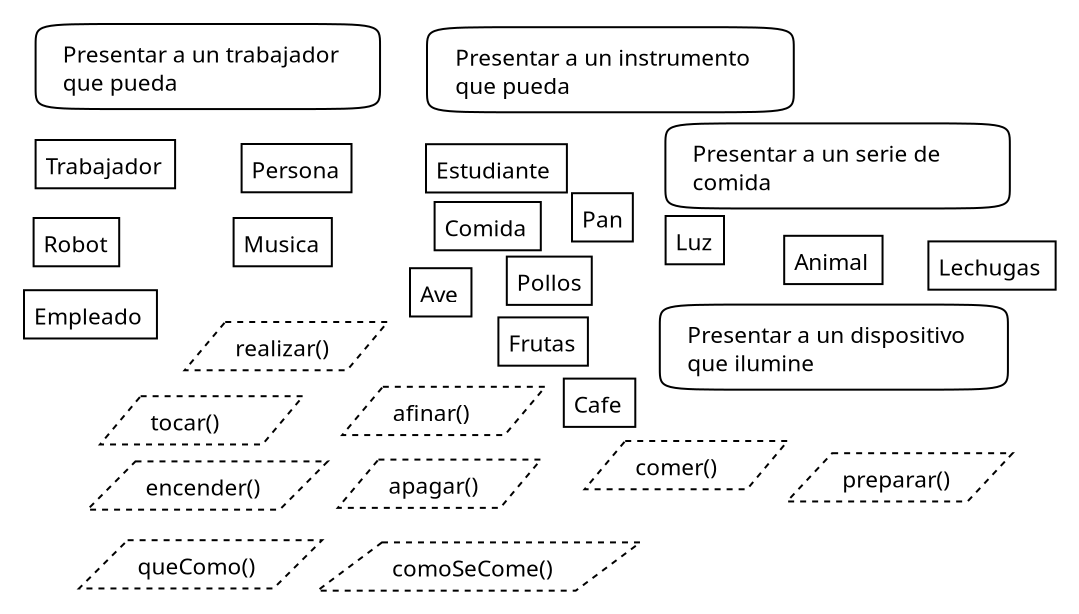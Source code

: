 <?xml version="1.0" encoding="UTF-8"?>
<dia:diagram xmlns:dia="http://www.lysator.liu.se/~alla/dia/">
  <dia:layer name="Fondo" visible="true" connectable="true" active="true">
    <dia:object type="AADL - Data" version="0" id="O0">
      <dia:attribute name="obj_pos">
        <dia:point val="1.85,10.6"/>
      </dia:attribute>
      <dia:attribute name="obj_bb">
        <dia:rectangle val="0.7,9.45;7.28,14.164"/>
      </dia:attribute>
      <dia:attribute name="elem_corner">
        <dia:point val="1.85,10.6"/>
      </dia:attribute>
      <dia:attribute name="elem_width">
        <dia:real val="4.28"/>
      </dia:attribute>
      <dia:attribute name="elem_height">
        <dia:real val="2.414"/>
      </dia:attribute>
      <dia:attribute name="obj_pos">
        <dia:point val="1.85,10.6"/>
      </dia:attribute>
      <dia:attribute name="obj_bb">
        <dia:rectangle val="0.7,9.45;7.28,14.164"/>
      </dia:attribute>
      <dia:attribute name="meta">
        <dia:composite type="dict"/>
      </dia:attribute>
      <dia:attribute name="elem_corner">
        <dia:point val="1.85,10.6"/>
      </dia:attribute>
      <dia:attribute name="elem_width">
        <dia:real val="4.28"/>
      </dia:attribute>
      <dia:attribute name="elem_height">
        <dia:real val="2.414"/>
      </dia:attribute>
      <dia:attribute name="declaration">
        <dia:string>##</dia:string>
      </dia:attribute>
      <dia:attribute name="line_colour">
        <dia:color val="#000000ff"/>
      </dia:attribute>
      <dia:attribute name="fill_colour">
        <dia:color val="#ffffffff"/>
      </dia:attribute>
      <dia:attribute name="name">
        <dia:composite type="text">
          <dia:attribute name="string">
            <dia:string>#Robot#</dia:string>
          </dia:attribute>
          <dia:attribute name="font">
            <dia:font family="sans" style="0" name="Helvetica"/>
          </dia:attribute>
          <dia:attribute name="height">
            <dia:real val="1.414"/>
          </dia:attribute>
          <dia:attribute name="pos">
            <dia:point val="2.35,12.15"/>
          </dia:attribute>
          <dia:attribute name="color">
            <dia:color val="#000000ff"/>
          </dia:attribute>
          <dia:attribute name="alignment">
            <dia:enum val="0"/>
          </dia:attribute>
        </dia:composite>
      </dia:attribute>
      <dia:attribute name="aadlbox_ports"/>
      <dia:attribute name="aadlbox_connections"/>
    </dia:object>
    <dia:object type="AADL - Data" version="0" id="O1">
      <dia:attribute name="obj_pos">
        <dia:point val="11.85,10.6"/>
      </dia:attribute>
      <dia:attribute name="obj_bb">
        <dia:rectangle val="10.7,9.45;17.913,14.164"/>
      </dia:attribute>
      <dia:attribute name="elem_corner">
        <dia:point val="11.85,10.6"/>
      </dia:attribute>
      <dia:attribute name="elem_width">
        <dia:real val="4.912"/>
      </dia:attribute>
      <dia:attribute name="elem_height">
        <dia:real val="2.414"/>
      </dia:attribute>
      <dia:attribute name="obj_pos">
        <dia:point val="11.85,10.6"/>
      </dia:attribute>
      <dia:attribute name="obj_bb">
        <dia:rectangle val="10.7,9.45;17.913,14.164"/>
      </dia:attribute>
      <dia:attribute name="meta">
        <dia:composite type="dict"/>
      </dia:attribute>
      <dia:attribute name="elem_corner">
        <dia:point val="11.85,10.6"/>
      </dia:attribute>
      <dia:attribute name="elem_width">
        <dia:real val="4.912"/>
      </dia:attribute>
      <dia:attribute name="elem_height">
        <dia:real val="2.414"/>
      </dia:attribute>
      <dia:attribute name="declaration">
        <dia:string>##</dia:string>
      </dia:attribute>
      <dia:attribute name="line_colour">
        <dia:color val="#000000ff"/>
      </dia:attribute>
      <dia:attribute name="fill_colour">
        <dia:color val="#ffffffff"/>
      </dia:attribute>
      <dia:attribute name="name">
        <dia:composite type="text">
          <dia:attribute name="string">
            <dia:string>#Musica#</dia:string>
          </dia:attribute>
          <dia:attribute name="font">
            <dia:font family="sans" style="0" name="Helvetica"/>
          </dia:attribute>
          <dia:attribute name="height">
            <dia:real val="1.414"/>
          </dia:attribute>
          <dia:attribute name="pos">
            <dia:point val="12.35,12.15"/>
          </dia:attribute>
          <dia:attribute name="color">
            <dia:color val="#000000ff"/>
          </dia:attribute>
          <dia:attribute name="alignment">
            <dia:enum val="0"/>
          </dia:attribute>
        </dia:composite>
      </dia:attribute>
      <dia:attribute name="aadlbox_ports"/>
      <dia:attribute name="aadlbox_connections"/>
    </dia:object>
    <dia:object type="AADL - Data" version="0" id="O2">
      <dia:attribute name="obj_pos">
        <dia:point val="21.9,9.8"/>
      </dia:attribute>
      <dia:attribute name="obj_bb">
        <dia:rectangle val="20.75,8.65;28.36,13.364"/>
      </dia:attribute>
      <dia:attribute name="elem_corner">
        <dia:point val="21.9,9.8"/>
      </dia:attribute>
      <dia:attribute name="elem_width">
        <dia:real val="5.31"/>
      </dia:attribute>
      <dia:attribute name="elem_height">
        <dia:real val="2.414"/>
      </dia:attribute>
      <dia:attribute name="obj_pos">
        <dia:point val="21.9,9.8"/>
      </dia:attribute>
      <dia:attribute name="obj_bb">
        <dia:rectangle val="20.75,8.65;28.36,13.364"/>
      </dia:attribute>
      <dia:attribute name="meta">
        <dia:composite type="dict"/>
      </dia:attribute>
      <dia:attribute name="elem_corner">
        <dia:point val="21.9,9.8"/>
      </dia:attribute>
      <dia:attribute name="elem_width">
        <dia:real val="5.31"/>
      </dia:attribute>
      <dia:attribute name="elem_height">
        <dia:real val="2.414"/>
      </dia:attribute>
      <dia:attribute name="declaration">
        <dia:string>##</dia:string>
      </dia:attribute>
      <dia:attribute name="line_colour">
        <dia:color val="#000000ff"/>
      </dia:attribute>
      <dia:attribute name="fill_colour">
        <dia:color val="#ffffffff"/>
      </dia:attribute>
      <dia:attribute name="name">
        <dia:composite type="text">
          <dia:attribute name="string">
            <dia:string>#Comida#</dia:string>
          </dia:attribute>
          <dia:attribute name="font">
            <dia:font family="sans" style="0" name="Helvetica"/>
          </dia:attribute>
          <dia:attribute name="height">
            <dia:real val="1.414"/>
          </dia:attribute>
          <dia:attribute name="pos">
            <dia:point val="22.4,11.35"/>
          </dia:attribute>
          <dia:attribute name="color">
            <dia:color val="#000000ff"/>
          </dia:attribute>
          <dia:attribute name="alignment">
            <dia:enum val="0"/>
          </dia:attribute>
        </dia:composite>
      </dia:attribute>
      <dia:attribute name="aadlbox_ports"/>
      <dia:attribute name="aadlbox_connections"/>
    </dia:object>
    <dia:object type="AADL - Data" version="0" id="O3">
      <dia:attribute name="obj_pos">
        <dia:point val="33.45,10.5"/>
      </dia:attribute>
      <dia:attribute name="obj_bb">
        <dia:rectangle val="32.3,9.35;37.52,14.064"/>
      </dia:attribute>
      <dia:attribute name="elem_corner">
        <dia:point val="33.45,10.5"/>
      </dia:attribute>
      <dia:attribute name="elem_width">
        <dia:real val="2.92"/>
      </dia:attribute>
      <dia:attribute name="elem_height">
        <dia:real val="2.414"/>
      </dia:attribute>
      <dia:attribute name="obj_pos">
        <dia:point val="33.45,10.5"/>
      </dia:attribute>
      <dia:attribute name="obj_bb">
        <dia:rectangle val="32.3,9.35;37.52,14.064"/>
      </dia:attribute>
      <dia:attribute name="meta">
        <dia:composite type="dict"/>
      </dia:attribute>
      <dia:attribute name="elem_corner">
        <dia:point val="33.45,10.5"/>
      </dia:attribute>
      <dia:attribute name="elem_width">
        <dia:real val="2.92"/>
      </dia:attribute>
      <dia:attribute name="elem_height">
        <dia:real val="2.414"/>
      </dia:attribute>
      <dia:attribute name="declaration">
        <dia:string>##</dia:string>
      </dia:attribute>
      <dia:attribute name="line_colour">
        <dia:color val="#000000ff"/>
      </dia:attribute>
      <dia:attribute name="fill_colour">
        <dia:color val="#ffffffff"/>
      </dia:attribute>
      <dia:attribute name="name">
        <dia:composite type="text">
          <dia:attribute name="string">
            <dia:string>#Luz#</dia:string>
          </dia:attribute>
          <dia:attribute name="font">
            <dia:font family="sans" style="0" name="Helvetica"/>
          </dia:attribute>
          <dia:attribute name="height">
            <dia:real val="1.414"/>
          </dia:attribute>
          <dia:attribute name="pos">
            <dia:point val="33.95,12.05"/>
          </dia:attribute>
          <dia:attribute name="color">
            <dia:color val="#000000ff"/>
          </dia:attribute>
          <dia:attribute name="alignment">
            <dia:enum val="0"/>
          </dia:attribute>
        </dia:composite>
      </dia:attribute>
      <dia:attribute name="aadlbox_ports"/>
      <dia:attribute name="aadlbox_connections"/>
    </dia:object>
    <dia:object type="AADL - Data" version="0" id="O4">
      <dia:attribute name="obj_pos">
        <dia:point val="12.25,6.9"/>
      </dia:attribute>
      <dia:attribute name="obj_bb">
        <dia:rectangle val="11.1,5.75;18.895,10.464"/>
      </dia:attribute>
      <dia:attribute name="elem_corner">
        <dia:point val="12.25,6.9"/>
      </dia:attribute>
      <dia:attribute name="elem_width">
        <dia:real val="5.495"/>
      </dia:attribute>
      <dia:attribute name="elem_height">
        <dia:real val="2.414"/>
      </dia:attribute>
      <dia:attribute name="obj_pos">
        <dia:point val="12.25,6.9"/>
      </dia:attribute>
      <dia:attribute name="obj_bb">
        <dia:rectangle val="11.1,5.75;18.895,10.464"/>
      </dia:attribute>
      <dia:attribute name="meta">
        <dia:composite type="dict"/>
      </dia:attribute>
      <dia:attribute name="elem_corner">
        <dia:point val="12.25,6.9"/>
      </dia:attribute>
      <dia:attribute name="elem_width">
        <dia:real val="5.495"/>
      </dia:attribute>
      <dia:attribute name="elem_height">
        <dia:real val="2.414"/>
      </dia:attribute>
      <dia:attribute name="declaration">
        <dia:string>##</dia:string>
      </dia:attribute>
      <dia:attribute name="line_colour">
        <dia:color val="#000000ff"/>
      </dia:attribute>
      <dia:attribute name="fill_colour">
        <dia:color val="#ffffffff"/>
      </dia:attribute>
      <dia:attribute name="name">
        <dia:composite type="text">
          <dia:attribute name="string">
            <dia:string>#Persona#</dia:string>
          </dia:attribute>
          <dia:attribute name="font">
            <dia:font family="sans" style="0" name="Helvetica"/>
          </dia:attribute>
          <dia:attribute name="height">
            <dia:real val="1.414"/>
          </dia:attribute>
          <dia:attribute name="pos">
            <dia:point val="12.75,8.45"/>
          </dia:attribute>
          <dia:attribute name="color">
            <dia:color val="#000000ff"/>
          </dia:attribute>
          <dia:attribute name="alignment">
            <dia:enum val="0"/>
          </dia:attribute>
        </dia:composite>
      </dia:attribute>
      <dia:attribute name="aadlbox_ports"/>
      <dia:attribute name="aadlbox_connections"/>
    </dia:object>
    <dia:object type="AADL - Data" version="0" id="O5">
      <dia:attribute name="obj_pos">
        <dia:point val="1.95,6.7"/>
      </dia:attribute>
      <dia:attribute name="obj_bb">
        <dia:rectangle val="0.8,5.55;10.075,10.264"/>
      </dia:attribute>
      <dia:attribute name="elem_corner">
        <dia:point val="1.95,6.7"/>
      </dia:attribute>
      <dia:attribute name="elem_width">
        <dia:real val="6.975"/>
      </dia:attribute>
      <dia:attribute name="elem_height">
        <dia:real val="2.414"/>
      </dia:attribute>
      <dia:attribute name="obj_pos">
        <dia:point val="1.95,6.7"/>
      </dia:attribute>
      <dia:attribute name="obj_bb">
        <dia:rectangle val="0.8,5.55;10.075,10.264"/>
      </dia:attribute>
      <dia:attribute name="meta">
        <dia:composite type="dict"/>
      </dia:attribute>
      <dia:attribute name="elem_corner">
        <dia:point val="1.95,6.7"/>
      </dia:attribute>
      <dia:attribute name="elem_width">
        <dia:real val="6.975"/>
      </dia:attribute>
      <dia:attribute name="elem_height">
        <dia:real val="2.414"/>
      </dia:attribute>
      <dia:attribute name="declaration">
        <dia:string>##</dia:string>
      </dia:attribute>
      <dia:attribute name="line_colour">
        <dia:color val="#000000ff"/>
      </dia:attribute>
      <dia:attribute name="fill_colour">
        <dia:color val="#ffffffff"/>
      </dia:attribute>
      <dia:attribute name="name">
        <dia:composite type="text">
          <dia:attribute name="string">
            <dia:string>#Trabajador#</dia:string>
          </dia:attribute>
          <dia:attribute name="font">
            <dia:font family="sans" style="0" name="Helvetica"/>
          </dia:attribute>
          <dia:attribute name="height">
            <dia:real val="1.414"/>
          </dia:attribute>
          <dia:attribute name="pos">
            <dia:point val="2.45,8.25"/>
          </dia:attribute>
          <dia:attribute name="color">
            <dia:color val="#000000ff"/>
          </dia:attribute>
          <dia:attribute name="alignment">
            <dia:enum val="0"/>
          </dia:attribute>
        </dia:composite>
      </dia:attribute>
      <dia:attribute name="aadlbox_ports"/>
      <dia:attribute name="aadlbox_connections"/>
    </dia:object>
    <dia:object type="AADL - Data" version="0" id="O6">
      <dia:attribute name="obj_pos">
        <dia:point val="21.47,6.91"/>
      </dia:attribute>
      <dia:attribute name="obj_bb">
        <dia:rectangle val="20.32,5.76;29.665,10.474"/>
      </dia:attribute>
      <dia:attribute name="elem_corner">
        <dia:point val="21.47,6.91"/>
      </dia:attribute>
      <dia:attribute name="elem_width">
        <dia:real val="7.045"/>
      </dia:attribute>
      <dia:attribute name="elem_height">
        <dia:real val="2.414"/>
      </dia:attribute>
      <dia:attribute name="obj_pos">
        <dia:point val="21.47,6.91"/>
      </dia:attribute>
      <dia:attribute name="obj_bb">
        <dia:rectangle val="20.32,5.76;29.665,10.474"/>
      </dia:attribute>
      <dia:attribute name="meta">
        <dia:composite type="dict"/>
      </dia:attribute>
      <dia:attribute name="elem_corner">
        <dia:point val="21.47,6.91"/>
      </dia:attribute>
      <dia:attribute name="elem_width">
        <dia:real val="7.045"/>
      </dia:attribute>
      <dia:attribute name="elem_height">
        <dia:real val="2.414"/>
      </dia:attribute>
      <dia:attribute name="declaration">
        <dia:string>##</dia:string>
      </dia:attribute>
      <dia:attribute name="line_colour">
        <dia:color val="#000000ff"/>
      </dia:attribute>
      <dia:attribute name="fill_colour">
        <dia:color val="#ffffffff"/>
      </dia:attribute>
      <dia:attribute name="name">
        <dia:composite type="text">
          <dia:attribute name="string">
            <dia:string>#Estudiante#</dia:string>
          </dia:attribute>
          <dia:attribute name="font">
            <dia:font family="sans" style="0" name="Helvetica"/>
          </dia:attribute>
          <dia:attribute name="height">
            <dia:real val="1.414"/>
          </dia:attribute>
          <dia:attribute name="pos">
            <dia:point val="21.97,8.46"/>
          </dia:attribute>
          <dia:attribute name="color">
            <dia:color val="#000000ff"/>
          </dia:attribute>
          <dia:attribute name="alignment">
            <dia:enum val="0"/>
          </dia:attribute>
        </dia:composite>
      </dia:attribute>
      <dia:attribute name="aadlbox_ports"/>
      <dia:attribute name="aadlbox_connections"/>
    </dia:object>
    <dia:object type="AADL - System" version="0" id="O7">
      <dia:attribute name="obj_pos">
        <dia:point val="1.95,0.9"/>
      </dia:attribute>
      <dia:attribute name="obj_bb">
        <dia:rectangle val="0.8,-0.25;20.322,6.303"/>
      </dia:attribute>
      <dia:attribute name="elem_corner">
        <dia:point val="1.95,0.9"/>
      </dia:attribute>
      <dia:attribute name="elem_width">
        <dia:real val="17.222"/>
      </dia:attribute>
      <dia:attribute name="elem_height">
        <dia:real val="4.253"/>
      </dia:attribute>
      <dia:attribute name="obj_pos">
        <dia:point val="1.95,0.9"/>
      </dia:attribute>
      <dia:attribute name="obj_bb">
        <dia:rectangle val="0.8,-0.25;20.322,6.303"/>
      </dia:attribute>
      <dia:attribute name="meta">
        <dia:composite type="dict"/>
      </dia:attribute>
      <dia:attribute name="elem_corner">
        <dia:point val="1.95,0.9"/>
      </dia:attribute>
      <dia:attribute name="elem_width">
        <dia:real val="17.222"/>
      </dia:attribute>
      <dia:attribute name="elem_height">
        <dia:real val="4.253"/>
      </dia:attribute>
      <dia:attribute name="declaration">
        <dia:string>##</dia:string>
      </dia:attribute>
      <dia:attribute name="line_colour">
        <dia:color val="#000000ff"/>
      </dia:attribute>
      <dia:attribute name="fill_colour">
        <dia:color val="#ffffffff"/>
      </dia:attribute>
      <dia:attribute name="name">
        <dia:composite type="text">
          <dia:attribute name="string">
            <dia:string>#Presentar a un trabajador
que pueda #</dia:string>
          </dia:attribute>
          <dia:attribute name="font">
            <dia:font family="sans" style="0" name="Helvetica"/>
          </dia:attribute>
          <dia:attribute name="height">
            <dia:real val="1.414"/>
          </dia:attribute>
          <dia:attribute name="pos">
            <dia:point val="3.311,2.663"/>
          </dia:attribute>
          <dia:attribute name="color">
            <dia:color val="#000000ff"/>
          </dia:attribute>
          <dia:attribute name="alignment">
            <dia:enum val="0"/>
          </dia:attribute>
        </dia:composite>
      </dia:attribute>
      <dia:attribute name="aadlbox_ports"/>
      <dia:attribute name="aadlbox_connections"/>
    </dia:object>
    <dia:object type="AADL - Thread" version="0" id="O8">
      <dia:attribute name="obj_pos">
        <dia:point val="9.4,15.8"/>
      </dia:attribute>
      <dia:attribute name="obj_bb">
        <dia:rectangle val="8.25,14.65;20.704,19.364"/>
      </dia:attribute>
      <dia:attribute name="elem_corner">
        <dia:point val="9.4,15.8"/>
      </dia:attribute>
      <dia:attribute name="elem_width">
        <dia:real val="10.154"/>
      </dia:attribute>
      <dia:attribute name="elem_height">
        <dia:real val="2.414"/>
      </dia:attribute>
      <dia:attribute name="obj_pos">
        <dia:point val="9.4,15.8"/>
      </dia:attribute>
      <dia:attribute name="obj_bb">
        <dia:rectangle val="8.25,14.65;20.704,19.364"/>
      </dia:attribute>
      <dia:attribute name="meta">
        <dia:composite type="dict"/>
      </dia:attribute>
      <dia:attribute name="elem_corner">
        <dia:point val="9.4,15.8"/>
      </dia:attribute>
      <dia:attribute name="elem_width">
        <dia:real val="10.154"/>
      </dia:attribute>
      <dia:attribute name="elem_height">
        <dia:real val="2.414"/>
      </dia:attribute>
      <dia:attribute name="declaration">
        <dia:string>##</dia:string>
      </dia:attribute>
      <dia:attribute name="line_colour">
        <dia:color val="#000000ff"/>
      </dia:attribute>
      <dia:attribute name="fill_colour">
        <dia:color val="#ffffffff"/>
      </dia:attribute>
      <dia:attribute name="name">
        <dia:composite type="text">
          <dia:attribute name="string">
            <dia:string>#realizar()#</dia:string>
          </dia:attribute>
          <dia:attribute name="font">
            <dia:font family="sans" style="0" name="Helvetica"/>
          </dia:attribute>
          <dia:attribute name="height">
            <dia:real val="1.414"/>
          </dia:attribute>
          <dia:attribute name="pos">
            <dia:point val="11.931,17.35"/>
          </dia:attribute>
          <dia:attribute name="color">
            <dia:color val="#000000ff"/>
          </dia:attribute>
          <dia:attribute name="alignment">
            <dia:enum val="0"/>
          </dia:attribute>
        </dia:composite>
      </dia:attribute>
      <dia:attribute name="aadlbox_ports"/>
      <dia:attribute name="aadlbox_connections"/>
    </dia:object>
    <dia:object type="AADL - System" version="0" id="O9">
      <dia:attribute name="obj_pos">
        <dia:point val="21.52,1.06"/>
      </dia:attribute>
      <dia:attribute name="obj_bb">
        <dia:rectangle val="20.37,-0.09;41.009,6.463"/>
      </dia:attribute>
      <dia:attribute name="elem_corner">
        <dia:point val="21.52,1.06"/>
      </dia:attribute>
      <dia:attribute name="elem_width">
        <dia:real val="18.339"/>
      </dia:attribute>
      <dia:attribute name="elem_height">
        <dia:real val="4.253"/>
      </dia:attribute>
      <dia:attribute name="obj_pos">
        <dia:point val="21.52,1.06"/>
      </dia:attribute>
      <dia:attribute name="obj_bb">
        <dia:rectangle val="20.37,-0.09;41.009,6.463"/>
      </dia:attribute>
      <dia:attribute name="meta">
        <dia:composite type="dict"/>
      </dia:attribute>
      <dia:attribute name="elem_corner">
        <dia:point val="21.52,1.06"/>
      </dia:attribute>
      <dia:attribute name="elem_width">
        <dia:real val="18.339"/>
      </dia:attribute>
      <dia:attribute name="elem_height">
        <dia:real val="4.253"/>
      </dia:attribute>
      <dia:attribute name="declaration">
        <dia:string>##</dia:string>
      </dia:attribute>
      <dia:attribute name="line_colour">
        <dia:color val="#000000ff"/>
      </dia:attribute>
      <dia:attribute name="fill_colour">
        <dia:color val="#ffffffff"/>
      </dia:attribute>
      <dia:attribute name="name">
        <dia:composite type="text">
          <dia:attribute name="string">
            <dia:string>#Presentar a un instrumento
que pueda #</dia:string>
          </dia:attribute>
          <dia:attribute name="font">
            <dia:font family="sans" style="0" name="Helvetica"/>
          </dia:attribute>
          <dia:attribute name="height">
            <dia:real val="1.414"/>
          </dia:attribute>
          <dia:attribute name="pos">
            <dia:point val="22.937,2.823"/>
          </dia:attribute>
          <dia:attribute name="color">
            <dia:color val="#000000ff"/>
          </dia:attribute>
          <dia:attribute name="alignment">
            <dia:enum val="0"/>
          </dia:attribute>
        </dia:composite>
      </dia:attribute>
      <dia:attribute name="aadlbox_ports"/>
      <dia:attribute name="aadlbox_connections"/>
    </dia:object>
    <dia:object type="AADL - System" version="0" id="O10">
      <dia:attribute name="obj_pos">
        <dia:point val="33.44,5.87"/>
      </dia:attribute>
      <dia:attribute name="obj_bb">
        <dia:rectangle val="32.29,4.72;51.812,11.273"/>
      </dia:attribute>
      <dia:attribute name="elem_corner">
        <dia:point val="33.44,5.87"/>
      </dia:attribute>
      <dia:attribute name="elem_width">
        <dia:real val="17.222"/>
      </dia:attribute>
      <dia:attribute name="elem_height">
        <dia:real val="4.253"/>
      </dia:attribute>
      <dia:attribute name="obj_pos">
        <dia:point val="33.44,5.87"/>
      </dia:attribute>
      <dia:attribute name="obj_bb">
        <dia:rectangle val="32.29,4.72;51.812,11.273"/>
      </dia:attribute>
      <dia:attribute name="meta">
        <dia:composite type="dict"/>
      </dia:attribute>
      <dia:attribute name="elem_corner">
        <dia:point val="33.44,5.87"/>
      </dia:attribute>
      <dia:attribute name="elem_width">
        <dia:real val="17.222"/>
      </dia:attribute>
      <dia:attribute name="elem_height">
        <dia:real val="4.253"/>
      </dia:attribute>
      <dia:attribute name="declaration">
        <dia:string>##</dia:string>
      </dia:attribute>
      <dia:attribute name="line_colour">
        <dia:color val="#000000ff"/>
      </dia:attribute>
      <dia:attribute name="fill_colour">
        <dia:color val="#ffffffff"/>
      </dia:attribute>
      <dia:attribute name="name">
        <dia:composite type="text">
          <dia:attribute name="string">
            <dia:string>#Presentar a un serie de
comida #</dia:string>
          </dia:attribute>
          <dia:attribute name="font">
            <dia:font family="sans" style="0" name="Helvetica"/>
          </dia:attribute>
          <dia:attribute name="height">
            <dia:real val="1.414"/>
          </dia:attribute>
          <dia:attribute name="pos">
            <dia:point val="34.801,7.633"/>
          </dia:attribute>
          <dia:attribute name="color">
            <dia:color val="#000000ff"/>
          </dia:attribute>
          <dia:attribute name="alignment">
            <dia:enum val="0"/>
          </dia:attribute>
        </dia:composite>
      </dia:attribute>
      <dia:attribute name="aadlbox_ports"/>
      <dia:attribute name="aadlbox_connections"/>
    </dia:object>
    <dia:object type="AADL - System" version="0" id="O11">
      <dia:attribute name="obj_pos">
        <dia:point val="33.16,14.93"/>
      </dia:attribute>
      <dia:attribute name="obj_bb">
        <dia:rectangle val="32.01,13.78;51.716,20.333"/>
      </dia:attribute>
      <dia:attribute name="elem_corner">
        <dia:point val="33.16,14.93"/>
      </dia:attribute>
      <dia:attribute name="elem_width">
        <dia:real val="17.406"/>
      </dia:attribute>
      <dia:attribute name="elem_height">
        <dia:real val="4.253"/>
      </dia:attribute>
      <dia:attribute name="obj_pos">
        <dia:point val="33.16,14.93"/>
      </dia:attribute>
      <dia:attribute name="obj_bb">
        <dia:rectangle val="32.01,13.78;51.716,20.333"/>
      </dia:attribute>
      <dia:attribute name="meta">
        <dia:composite type="dict"/>
      </dia:attribute>
      <dia:attribute name="elem_corner">
        <dia:point val="33.16,14.93"/>
      </dia:attribute>
      <dia:attribute name="elem_width">
        <dia:real val="17.406"/>
      </dia:attribute>
      <dia:attribute name="elem_height">
        <dia:real val="4.253"/>
      </dia:attribute>
      <dia:attribute name="declaration">
        <dia:string>##</dia:string>
      </dia:attribute>
      <dia:attribute name="line_colour">
        <dia:color val="#000000ff"/>
      </dia:attribute>
      <dia:attribute name="fill_colour">
        <dia:color val="#ffffffff"/>
      </dia:attribute>
      <dia:attribute name="name">
        <dia:composite type="text">
          <dia:attribute name="string">
            <dia:string>#Presentar a un dispositivo
que ilumine #</dia:string>
          </dia:attribute>
          <dia:attribute name="font">
            <dia:font family="sans" style="0" name="Helvetica"/>
          </dia:attribute>
          <dia:attribute name="height">
            <dia:real val="1.414"/>
          </dia:attribute>
          <dia:attribute name="pos">
            <dia:point val="34.53,16.693"/>
          </dia:attribute>
          <dia:attribute name="color">
            <dia:color val="#000000ff"/>
          </dia:attribute>
          <dia:attribute name="alignment">
            <dia:enum val="0"/>
          </dia:attribute>
        </dia:composite>
      </dia:attribute>
      <dia:attribute name="aadlbox_ports"/>
      <dia:attribute name="aadlbox_connections"/>
    </dia:object>
    <dia:object type="AADL - Thread" version="0" id="O12">
      <dia:attribute name="obj_pos">
        <dia:point val="5.17,19.51"/>
      </dia:attribute>
      <dia:attribute name="obj_bb">
        <dia:rectangle val="4.02,18.36;16.474,23.074"/>
      </dia:attribute>
      <dia:attribute name="elem_corner">
        <dia:point val="5.17,19.51"/>
      </dia:attribute>
      <dia:attribute name="elem_width">
        <dia:real val="10.154"/>
      </dia:attribute>
      <dia:attribute name="elem_height">
        <dia:real val="2.414"/>
      </dia:attribute>
      <dia:attribute name="obj_pos">
        <dia:point val="5.17,19.51"/>
      </dia:attribute>
      <dia:attribute name="obj_bb">
        <dia:rectangle val="4.02,18.36;16.474,23.074"/>
      </dia:attribute>
      <dia:attribute name="meta">
        <dia:composite type="dict"/>
      </dia:attribute>
      <dia:attribute name="elem_corner">
        <dia:point val="5.17,19.51"/>
      </dia:attribute>
      <dia:attribute name="elem_width">
        <dia:real val="10.154"/>
      </dia:attribute>
      <dia:attribute name="elem_height">
        <dia:real val="2.414"/>
      </dia:attribute>
      <dia:attribute name="declaration">
        <dia:string>##</dia:string>
      </dia:attribute>
      <dia:attribute name="line_colour">
        <dia:color val="#000000ff"/>
      </dia:attribute>
      <dia:attribute name="fill_colour">
        <dia:color val="#ffffffff"/>
      </dia:attribute>
      <dia:attribute name="name">
        <dia:composite type="text">
          <dia:attribute name="string">
            <dia:string>#tocar()#</dia:string>
          </dia:attribute>
          <dia:attribute name="font">
            <dia:font family="sans" style="0" name="Helvetica"/>
          </dia:attribute>
          <dia:attribute name="height">
            <dia:real val="1.414"/>
          </dia:attribute>
          <dia:attribute name="pos">
            <dia:point val="7.701,21.06"/>
          </dia:attribute>
          <dia:attribute name="color">
            <dia:color val="#000000ff"/>
          </dia:attribute>
          <dia:attribute name="alignment">
            <dia:enum val="0"/>
          </dia:attribute>
        </dia:composite>
      </dia:attribute>
      <dia:attribute name="aadlbox_ports"/>
      <dia:attribute name="aadlbox_connections"/>
    </dia:object>
    <dia:object type="AADL - Thread" version="0" id="O13">
      <dia:attribute name="obj_pos">
        <dia:point val="4.54,22.77"/>
      </dia:attribute>
      <dia:attribute name="obj_bb">
        <dia:rectangle val="3.39,21.62;17.707,26.334"/>
      </dia:attribute>
      <dia:attribute name="elem_corner">
        <dia:point val="4.54,22.77"/>
      </dia:attribute>
      <dia:attribute name="elem_width">
        <dia:real val="12.017"/>
      </dia:attribute>
      <dia:attribute name="elem_height">
        <dia:real val="2.414"/>
      </dia:attribute>
      <dia:attribute name="obj_pos">
        <dia:point val="4.54,22.77"/>
      </dia:attribute>
      <dia:attribute name="obj_bb">
        <dia:rectangle val="3.39,21.62;17.707,26.334"/>
      </dia:attribute>
      <dia:attribute name="meta">
        <dia:composite type="dict"/>
      </dia:attribute>
      <dia:attribute name="elem_corner">
        <dia:point val="4.54,22.77"/>
      </dia:attribute>
      <dia:attribute name="elem_width">
        <dia:real val="12.017"/>
      </dia:attribute>
      <dia:attribute name="elem_height">
        <dia:real val="2.414"/>
      </dia:attribute>
      <dia:attribute name="declaration">
        <dia:string>##</dia:string>
      </dia:attribute>
      <dia:attribute name="line_colour">
        <dia:color val="#000000ff"/>
      </dia:attribute>
      <dia:attribute name="fill_colour">
        <dia:color val="#ffffffff"/>
      </dia:attribute>
      <dia:attribute name="name">
        <dia:composite type="text">
          <dia:attribute name="string">
            <dia:string>#encender()#</dia:string>
          </dia:attribute>
          <dia:attribute name="font">
            <dia:font family="sans" style="0" name="Helvetica"/>
          </dia:attribute>
          <dia:attribute name="height">
            <dia:real val="1.414"/>
          </dia:attribute>
          <dia:attribute name="pos">
            <dia:point val="7.443,24.32"/>
          </dia:attribute>
          <dia:attribute name="color">
            <dia:color val="#000000ff"/>
          </dia:attribute>
          <dia:attribute name="alignment">
            <dia:enum val="0"/>
          </dia:attribute>
        </dia:composite>
      </dia:attribute>
      <dia:attribute name="aadlbox_ports"/>
      <dia:attribute name="aadlbox_connections"/>
    </dia:object>
    <dia:object type="AADL - Thread" version="0" id="O14">
      <dia:attribute name="obj_pos">
        <dia:point val="17.06,22.68"/>
      </dia:attribute>
      <dia:attribute name="obj_bb">
        <dia:rectangle val="15.91,21.53;28.364,26.244"/>
      </dia:attribute>
      <dia:attribute name="elem_corner">
        <dia:point val="17.06,22.68"/>
      </dia:attribute>
      <dia:attribute name="elem_width">
        <dia:real val="10.154"/>
      </dia:attribute>
      <dia:attribute name="elem_height">
        <dia:real val="2.414"/>
      </dia:attribute>
      <dia:attribute name="obj_pos">
        <dia:point val="17.06,22.68"/>
      </dia:attribute>
      <dia:attribute name="obj_bb">
        <dia:rectangle val="15.91,21.53;28.364,26.244"/>
      </dia:attribute>
      <dia:attribute name="meta">
        <dia:composite type="dict"/>
      </dia:attribute>
      <dia:attribute name="elem_corner">
        <dia:point val="17.06,22.68"/>
      </dia:attribute>
      <dia:attribute name="elem_width">
        <dia:real val="10.154"/>
      </dia:attribute>
      <dia:attribute name="elem_height">
        <dia:real val="2.414"/>
      </dia:attribute>
      <dia:attribute name="declaration">
        <dia:string>##</dia:string>
      </dia:attribute>
      <dia:attribute name="line_colour">
        <dia:color val="#000000ff"/>
      </dia:attribute>
      <dia:attribute name="fill_colour">
        <dia:color val="#ffffffff"/>
      </dia:attribute>
      <dia:attribute name="name">
        <dia:composite type="text">
          <dia:attribute name="string">
            <dia:string>#apagar()#</dia:string>
          </dia:attribute>
          <dia:attribute name="font">
            <dia:font family="sans" style="0" name="Helvetica"/>
          </dia:attribute>
          <dia:attribute name="height">
            <dia:real val="1.414"/>
          </dia:attribute>
          <dia:attribute name="pos">
            <dia:point val="19.591,24.23"/>
          </dia:attribute>
          <dia:attribute name="color">
            <dia:color val="#000000ff"/>
          </dia:attribute>
          <dia:attribute name="alignment">
            <dia:enum val="0"/>
          </dia:attribute>
        </dia:composite>
      </dia:attribute>
      <dia:attribute name="aadlbox_ports"/>
      <dia:attribute name="aadlbox_connections"/>
    </dia:object>
    <dia:object type="AADL - Thread" version="0" id="O15">
      <dia:attribute name="obj_pos">
        <dia:point val="17.28,19.04"/>
      </dia:attribute>
      <dia:attribute name="obj_bb">
        <dia:rectangle val="16.13,17.89;28.584,22.604"/>
      </dia:attribute>
      <dia:attribute name="elem_corner">
        <dia:point val="17.28,19.04"/>
      </dia:attribute>
      <dia:attribute name="elem_width">
        <dia:real val="10.154"/>
      </dia:attribute>
      <dia:attribute name="elem_height">
        <dia:real val="2.414"/>
      </dia:attribute>
      <dia:attribute name="obj_pos">
        <dia:point val="17.28,19.04"/>
      </dia:attribute>
      <dia:attribute name="obj_bb">
        <dia:rectangle val="16.13,17.89;28.584,22.604"/>
      </dia:attribute>
      <dia:attribute name="meta">
        <dia:composite type="dict"/>
      </dia:attribute>
      <dia:attribute name="elem_corner">
        <dia:point val="17.28,19.04"/>
      </dia:attribute>
      <dia:attribute name="elem_width">
        <dia:real val="10.154"/>
      </dia:attribute>
      <dia:attribute name="elem_height">
        <dia:real val="2.414"/>
      </dia:attribute>
      <dia:attribute name="declaration">
        <dia:string>##</dia:string>
      </dia:attribute>
      <dia:attribute name="line_colour">
        <dia:color val="#000000ff"/>
      </dia:attribute>
      <dia:attribute name="fill_colour">
        <dia:color val="#ffffffff"/>
      </dia:attribute>
      <dia:attribute name="name">
        <dia:composite type="text">
          <dia:attribute name="string">
            <dia:string>#afinar()#</dia:string>
          </dia:attribute>
          <dia:attribute name="font">
            <dia:font family="sans" style="0" name="Helvetica"/>
          </dia:attribute>
          <dia:attribute name="height">
            <dia:real val="1.414"/>
          </dia:attribute>
          <dia:attribute name="pos">
            <dia:point val="19.811,20.59"/>
          </dia:attribute>
          <dia:attribute name="color">
            <dia:color val="#000000ff"/>
          </dia:attribute>
          <dia:attribute name="alignment">
            <dia:enum val="0"/>
          </dia:attribute>
        </dia:composite>
      </dia:attribute>
      <dia:attribute name="aadlbox_ports"/>
      <dia:attribute name="aadlbox_connections"/>
    </dia:object>
    <dia:object type="AADL - Thread" version="0" id="O16">
      <dia:attribute name="obj_pos">
        <dia:point val="29.4,21.75"/>
      </dia:attribute>
      <dia:attribute name="obj_bb">
        <dia:rectangle val="28.25,20.6;40.704,25.314"/>
      </dia:attribute>
      <dia:attribute name="elem_corner">
        <dia:point val="29.4,21.75"/>
      </dia:attribute>
      <dia:attribute name="elem_width">
        <dia:real val="10.154"/>
      </dia:attribute>
      <dia:attribute name="elem_height">
        <dia:real val="2.414"/>
      </dia:attribute>
      <dia:attribute name="obj_pos">
        <dia:point val="29.4,21.75"/>
      </dia:attribute>
      <dia:attribute name="obj_bb">
        <dia:rectangle val="28.25,20.6;40.704,25.314"/>
      </dia:attribute>
      <dia:attribute name="meta">
        <dia:composite type="dict"/>
      </dia:attribute>
      <dia:attribute name="elem_corner">
        <dia:point val="29.4,21.75"/>
      </dia:attribute>
      <dia:attribute name="elem_width">
        <dia:real val="10.154"/>
      </dia:attribute>
      <dia:attribute name="elem_height">
        <dia:real val="2.414"/>
      </dia:attribute>
      <dia:attribute name="declaration">
        <dia:string>##</dia:string>
      </dia:attribute>
      <dia:attribute name="line_colour">
        <dia:color val="#000000ff"/>
      </dia:attribute>
      <dia:attribute name="fill_colour">
        <dia:color val="#ffffffff"/>
      </dia:attribute>
      <dia:attribute name="name">
        <dia:composite type="text">
          <dia:attribute name="string">
            <dia:string>#comer()#</dia:string>
          </dia:attribute>
          <dia:attribute name="font">
            <dia:font family="sans" style="0" name="Helvetica"/>
          </dia:attribute>
          <dia:attribute name="height">
            <dia:real val="1.414"/>
          </dia:attribute>
          <dia:attribute name="pos">
            <dia:point val="31.931,23.3"/>
          </dia:attribute>
          <dia:attribute name="color">
            <dia:color val="#000000ff"/>
          </dia:attribute>
          <dia:attribute name="alignment">
            <dia:enum val="0"/>
          </dia:attribute>
        </dia:composite>
      </dia:attribute>
      <dia:attribute name="aadlbox_ports"/>
      <dia:attribute name="aadlbox_connections"/>
    </dia:object>
    <dia:object type="AADL - Thread" version="0" id="O17">
      <dia:attribute name="obj_pos">
        <dia:point val="39.52,22.36"/>
      </dia:attribute>
      <dia:attribute name="obj_bb">
        <dia:rectangle val="38.37,21.21;51.953,25.924"/>
      </dia:attribute>
      <dia:attribute name="elem_corner">
        <dia:point val="39.52,22.36"/>
      </dia:attribute>
      <dia:attribute name="elem_width">
        <dia:real val="11.283"/>
      </dia:attribute>
      <dia:attribute name="elem_height">
        <dia:real val="2.414"/>
      </dia:attribute>
      <dia:attribute name="obj_pos">
        <dia:point val="39.52,22.36"/>
      </dia:attribute>
      <dia:attribute name="obj_bb">
        <dia:rectangle val="38.37,21.21;51.953,25.924"/>
      </dia:attribute>
      <dia:attribute name="meta">
        <dia:composite type="dict"/>
      </dia:attribute>
      <dia:attribute name="elem_corner">
        <dia:point val="39.52,22.36"/>
      </dia:attribute>
      <dia:attribute name="elem_width">
        <dia:real val="11.283"/>
      </dia:attribute>
      <dia:attribute name="elem_height">
        <dia:real val="2.414"/>
      </dia:attribute>
      <dia:attribute name="declaration">
        <dia:string>##</dia:string>
      </dia:attribute>
      <dia:attribute name="line_colour">
        <dia:color val="#000000ff"/>
      </dia:attribute>
      <dia:attribute name="fill_colour">
        <dia:color val="#ffffffff"/>
      </dia:attribute>
      <dia:attribute name="name">
        <dia:composite type="text">
          <dia:attribute name="string">
            <dia:string>#preparar()#</dia:string>
          </dia:attribute>
          <dia:attribute name="font">
            <dia:font family="sans" style="0" name="Helvetica"/>
          </dia:attribute>
          <dia:attribute name="height">
            <dia:real val="1.414"/>
          </dia:attribute>
          <dia:attribute name="pos">
            <dia:point val="42.277,23.91"/>
          </dia:attribute>
          <dia:attribute name="color">
            <dia:color val="#000000ff"/>
          </dia:attribute>
          <dia:attribute name="alignment">
            <dia:enum val="0"/>
          </dia:attribute>
        </dia:composite>
      </dia:attribute>
      <dia:attribute name="aadlbox_ports"/>
      <dia:attribute name="aadlbox_connections"/>
    </dia:object>
    <dia:object type="AADL - Data" version="0" id="O18">
      <dia:attribute name="obj_pos">
        <dia:point val="1.37,14.21"/>
      </dia:attribute>
      <dia:attribute name="obj_bb">
        <dia:rectangle val="0.22,13.06;9.168,17.774"/>
      </dia:attribute>
      <dia:attribute name="elem_corner">
        <dia:point val="1.37,14.21"/>
      </dia:attribute>
      <dia:attribute name="elem_width">
        <dia:real val="6.647"/>
      </dia:attribute>
      <dia:attribute name="elem_height">
        <dia:real val="2.414"/>
      </dia:attribute>
      <dia:attribute name="obj_pos">
        <dia:point val="1.37,14.21"/>
      </dia:attribute>
      <dia:attribute name="obj_bb">
        <dia:rectangle val="0.22,13.06;9.168,17.774"/>
      </dia:attribute>
      <dia:attribute name="meta">
        <dia:composite type="dict"/>
      </dia:attribute>
      <dia:attribute name="elem_corner">
        <dia:point val="1.37,14.21"/>
      </dia:attribute>
      <dia:attribute name="elem_width">
        <dia:real val="6.647"/>
      </dia:attribute>
      <dia:attribute name="elem_height">
        <dia:real val="2.414"/>
      </dia:attribute>
      <dia:attribute name="declaration">
        <dia:string>##</dia:string>
      </dia:attribute>
      <dia:attribute name="line_colour">
        <dia:color val="#000000ff"/>
      </dia:attribute>
      <dia:attribute name="fill_colour">
        <dia:color val="#ffffffff"/>
      </dia:attribute>
      <dia:attribute name="name">
        <dia:composite type="text">
          <dia:attribute name="string">
            <dia:string>#Empleado#</dia:string>
          </dia:attribute>
          <dia:attribute name="font">
            <dia:font family="sans" style="0" name="Helvetica"/>
          </dia:attribute>
          <dia:attribute name="height">
            <dia:real val="1.414"/>
          </dia:attribute>
          <dia:attribute name="pos">
            <dia:point val="1.87,15.76"/>
          </dia:attribute>
          <dia:attribute name="color">
            <dia:color val="#000000ff"/>
          </dia:attribute>
          <dia:attribute name="alignment">
            <dia:enum val="0"/>
          </dia:attribute>
        </dia:composite>
      </dia:attribute>
      <dia:attribute name="aadlbox_ports"/>
      <dia:attribute name="aadlbox_connections"/>
    </dia:object>
    <dia:object type="AADL - Data" version="0" id="O19">
      <dia:attribute name="obj_pos">
        <dia:point val="20.67,13.11"/>
      </dia:attribute>
      <dia:attribute name="obj_bb">
        <dia:rectangle val="19.52,11.96;24.892,16.674"/>
      </dia:attribute>
      <dia:attribute name="elem_corner">
        <dia:point val="20.67,13.11"/>
      </dia:attribute>
      <dia:attribute name="elem_width">
        <dia:real val="3.073"/>
      </dia:attribute>
      <dia:attribute name="elem_height">
        <dia:real val="2.414"/>
      </dia:attribute>
      <dia:attribute name="obj_pos">
        <dia:point val="20.67,13.11"/>
      </dia:attribute>
      <dia:attribute name="obj_bb">
        <dia:rectangle val="19.52,11.96;24.892,16.674"/>
      </dia:attribute>
      <dia:attribute name="meta">
        <dia:composite type="dict"/>
      </dia:attribute>
      <dia:attribute name="elem_corner">
        <dia:point val="20.67,13.11"/>
      </dia:attribute>
      <dia:attribute name="elem_width">
        <dia:real val="3.073"/>
      </dia:attribute>
      <dia:attribute name="elem_height">
        <dia:real val="2.414"/>
      </dia:attribute>
      <dia:attribute name="declaration">
        <dia:string>##</dia:string>
      </dia:attribute>
      <dia:attribute name="line_colour">
        <dia:color val="#000000ff"/>
      </dia:attribute>
      <dia:attribute name="fill_colour">
        <dia:color val="#ffffffff"/>
      </dia:attribute>
      <dia:attribute name="name">
        <dia:composite type="text">
          <dia:attribute name="string">
            <dia:string>#Ave#</dia:string>
          </dia:attribute>
          <dia:attribute name="font">
            <dia:font family="sans" style="0" name="Helvetica"/>
          </dia:attribute>
          <dia:attribute name="height">
            <dia:real val="1.414"/>
          </dia:attribute>
          <dia:attribute name="pos">
            <dia:point val="21.17,14.66"/>
          </dia:attribute>
          <dia:attribute name="color">
            <dia:color val="#000000ff"/>
          </dia:attribute>
          <dia:attribute name="alignment">
            <dia:enum val="0"/>
          </dia:attribute>
        </dia:composite>
      </dia:attribute>
      <dia:attribute name="aadlbox_ports"/>
      <dia:attribute name="aadlbox_connections"/>
    </dia:object>
    <dia:object type="AADL - Data" version="0" id="O20">
      <dia:attribute name="obj_pos">
        <dia:point val="25.09,15.57"/>
      </dia:attribute>
      <dia:attribute name="obj_bb">
        <dia:rectangle val="23.94,14.42;30.715,19.134"/>
      </dia:attribute>
      <dia:attribute name="elem_corner">
        <dia:point val="25.09,15.57"/>
      </dia:attribute>
      <dia:attribute name="elem_width">
        <dia:real val="4.475"/>
      </dia:attribute>
      <dia:attribute name="elem_height">
        <dia:real val="2.414"/>
      </dia:attribute>
      <dia:attribute name="obj_pos">
        <dia:point val="25.09,15.57"/>
      </dia:attribute>
      <dia:attribute name="obj_bb">
        <dia:rectangle val="23.94,14.42;30.715,19.134"/>
      </dia:attribute>
      <dia:attribute name="meta">
        <dia:composite type="dict"/>
      </dia:attribute>
      <dia:attribute name="elem_corner">
        <dia:point val="25.09,15.57"/>
      </dia:attribute>
      <dia:attribute name="elem_width">
        <dia:real val="4.475"/>
      </dia:attribute>
      <dia:attribute name="elem_height">
        <dia:real val="2.414"/>
      </dia:attribute>
      <dia:attribute name="declaration">
        <dia:string>##</dia:string>
      </dia:attribute>
      <dia:attribute name="line_colour">
        <dia:color val="#000000ff"/>
      </dia:attribute>
      <dia:attribute name="fill_colour">
        <dia:color val="#ffffffff"/>
      </dia:attribute>
      <dia:attribute name="name">
        <dia:composite type="text">
          <dia:attribute name="string">
            <dia:string>#Frutas#</dia:string>
          </dia:attribute>
          <dia:attribute name="font">
            <dia:font family="sans" style="0" name="Helvetica"/>
          </dia:attribute>
          <dia:attribute name="height">
            <dia:real val="1.414"/>
          </dia:attribute>
          <dia:attribute name="pos">
            <dia:point val="25.59,17.12"/>
          </dia:attribute>
          <dia:attribute name="color">
            <dia:color val="#000000ff"/>
          </dia:attribute>
          <dia:attribute name="alignment">
            <dia:enum val="0"/>
          </dia:attribute>
        </dia:composite>
      </dia:attribute>
      <dia:attribute name="aadlbox_ports"/>
      <dia:attribute name="aadlbox_connections"/>
    </dia:object>
    <dia:object type="AADL - Data" version="0" id="O21">
      <dia:attribute name="obj_pos">
        <dia:point val="25.51,12.53"/>
      </dia:attribute>
      <dia:attribute name="obj_bb">
        <dia:rectangle val="24.36,11.38;30.907,16.094"/>
      </dia:attribute>
      <dia:attribute name="elem_corner">
        <dia:point val="25.51,12.53"/>
      </dia:attribute>
      <dia:attribute name="elem_width">
        <dia:real val="4.248"/>
      </dia:attribute>
      <dia:attribute name="elem_height">
        <dia:real val="2.414"/>
      </dia:attribute>
      <dia:attribute name="obj_pos">
        <dia:point val="25.51,12.53"/>
      </dia:attribute>
      <dia:attribute name="obj_bb">
        <dia:rectangle val="24.36,11.38;30.907,16.094"/>
      </dia:attribute>
      <dia:attribute name="meta">
        <dia:composite type="dict"/>
      </dia:attribute>
      <dia:attribute name="elem_corner">
        <dia:point val="25.51,12.53"/>
      </dia:attribute>
      <dia:attribute name="elem_width">
        <dia:real val="4.248"/>
      </dia:attribute>
      <dia:attribute name="elem_height">
        <dia:real val="2.414"/>
      </dia:attribute>
      <dia:attribute name="declaration">
        <dia:string>##</dia:string>
      </dia:attribute>
      <dia:attribute name="line_colour">
        <dia:color val="#000000ff"/>
      </dia:attribute>
      <dia:attribute name="fill_colour">
        <dia:color val="#ffffffff"/>
      </dia:attribute>
      <dia:attribute name="name">
        <dia:composite type="text">
          <dia:attribute name="string">
            <dia:string>#Pollos#</dia:string>
          </dia:attribute>
          <dia:attribute name="font">
            <dia:font family="sans" style="0" name="Helvetica"/>
          </dia:attribute>
          <dia:attribute name="height">
            <dia:real val="1.414"/>
          </dia:attribute>
          <dia:attribute name="pos">
            <dia:point val="26.01,14.08"/>
          </dia:attribute>
          <dia:attribute name="color">
            <dia:color val="#000000ff"/>
          </dia:attribute>
          <dia:attribute name="alignment">
            <dia:enum val="0"/>
          </dia:attribute>
        </dia:composite>
      </dia:attribute>
      <dia:attribute name="aadlbox_ports"/>
      <dia:attribute name="aadlbox_connections"/>
    </dia:object>
    <dia:object type="AADL - Data" version="0" id="O22">
      <dia:attribute name="obj_pos">
        <dia:point val="39.38,11.49"/>
      </dia:attribute>
      <dia:attribute name="obj_bb">
        <dia:rectangle val="38.23,10.34;45.447,15.054"/>
      </dia:attribute>
      <dia:attribute name="elem_corner">
        <dia:point val="39.38,11.49"/>
      </dia:attribute>
      <dia:attribute name="elem_width">
        <dia:real val="4.917"/>
      </dia:attribute>
      <dia:attribute name="elem_height">
        <dia:real val="2.414"/>
      </dia:attribute>
      <dia:attribute name="obj_pos">
        <dia:point val="39.38,11.49"/>
      </dia:attribute>
      <dia:attribute name="obj_bb">
        <dia:rectangle val="38.23,10.34;45.447,15.054"/>
      </dia:attribute>
      <dia:attribute name="meta">
        <dia:composite type="dict"/>
      </dia:attribute>
      <dia:attribute name="elem_corner">
        <dia:point val="39.38,11.49"/>
      </dia:attribute>
      <dia:attribute name="elem_width">
        <dia:real val="4.917"/>
      </dia:attribute>
      <dia:attribute name="elem_height">
        <dia:real val="2.414"/>
      </dia:attribute>
      <dia:attribute name="declaration">
        <dia:string>##</dia:string>
      </dia:attribute>
      <dia:attribute name="line_colour">
        <dia:color val="#000000ff"/>
      </dia:attribute>
      <dia:attribute name="fill_colour">
        <dia:color val="#ffffffff"/>
      </dia:attribute>
      <dia:attribute name="name">
        <dia:composite type="text">
          <dia:attribute name="string">
            <dia:string>#Animal#</dia:string>
          </dia:attribute>
          <dia:attribute name="font">
            <dia:font family="sans" style="0" name="Helvetica"/>
          </dia:attribute>
          <dia:attribute name="height">
            <dia:real val="1.414"/>
          </dia:attribute>
          <dia:attribute name="pos">
            <dia:point val="39.88,13.04"/>
          </dia:attribute>
          <dia:attribute name="color">
            <dia:color val="#000000ff"/>
          </dia:attribute>
          <dia:attribute name="alignment">
            <dia:enum val="0"/>
          </dia:attribute>
        </dia:composite>
      </dia:attribute>
      <dia:attribute name="aadlbox_ports"/>
      <dia:attribute name="aadlbox_connections"/>
    </dia:object>
    <dia:object type="AADL - Thread" version="0" id="O23">
      <dia:attribute name="obj_pos">
        <dia:point val="4.12,26.71"/>
      </dia:attribute>
      <dia:attribute name="obj_bb">
        <dia:rectangle val="2.97,25.56;17.424,30.274"/>
      </dia:attribute>
      <dia:attribute name="elem_corner">
        <dia:point val="4.12,26.71"/>
      </dia:attribute>
      <dia:attribute name="elem_width">
        <dia:real val="12.154"/>
      </dia:attribute>
      <dia:attribute name="elem_height">
        <dia:real val="2.414"/>
      </dia:attribute>
      <dia:attribute name="obj_pos">
        <dia:point val="4.12,26.71"/>
      </dia:attribute>
      <dia:attribute name="obj_bb">
        <dia:rectangle val="2.97,25.56;17.424,30.274"/>
      </dia:attribute>
      <dia:attribute name="meta">
        <dia:composite type="dict"/>
      </dia:attribute>
      <dia:attribute name="elem_corner">
        <dia:point val="4.12,26.71"/>
      </dia:attribute>
      <dia:attribute name="elem_width">
        <dia:real val="12.154"/>
      </dia:attribute>
      <dia:attribute name="elem_height">
        <dia:real val="2.414"/>
      </dia:attribute>
      <dia:attribute name="declaration">
        <dia:string>##</dia:string>
      </dia:attribute>
      <dia:attribute name="line_colour">
        <dia:color val="#000000ff"/>
      </dia:attribute>
      <dia:attribute name="fill_colour">
        <dia:color val="#ffffffff"/>
      </dia:attribute>
      <dia:attribute name="name">
        <dia:composite type="text">
          <dia:attribute name="string">
            <dia:string>#queComo()#</dia:string>
          </dia:attribute>
          <dia:attribute name="font">
            <dia:font family="sans" style="0" name="Helvetica"/>
          </dia:attribute>
          <dia:attribute name="height">
            <dia:real val="1.414"/>
          </dia:attribute>
          <dia:attribute name="pos">
            <dia:point val="7.051,28.26"/>
          </dia:attribute>
          <dia:attribute name="color">
            <dia:color val="#000000ff"/>
          </dia:attribute>
          <dia:attribute name="alignment">
            <dia:enum val="0"/>
          </dia:attribute>
        </dia:composite>
      </dia:attribute>
      <dia:attribute name="aadlbox_ports"/>
      <dia:attribute name="aadlbox_connections"/>
    </dia:object>
    <dia:object type="AADL - Thread" version="0" id="O24">
      <dia:attribute name="obj_pos">
        <dia:point val="16.04,26.82"/>
      </dia:attribute>
      <dia:attribute name="obj_bb">
        <dia:rectangle val="14.89,25.67;33.336,30.384"/>
      </dia:attribute>
      <dia:attribute name="elem_corner">
        <dia:point val="16.04,26.82"/>
      </dia:attribute>
      <dia:attribute name="elem_width">
        <dia:real val="16.146"/>
      </dia:attribute>
      <dia:attribute name="elem_height">
        <dia:real val="2.414"/>
      </dia:attribute>
      <dia:attribute name="obj_pos">
        <dia:point val="16.04,26.82"/>
      </dia:attribute>
      <dia:attribute name="obj_bb">
        <dia:rectangle val="14.89,25.67;33.336,30.384"/>
      </dia:attribute>
      <dia:attribute name="meta">
        <dia:composite type="dict"/>
      </dia:attribute>
      <dia:attribute name="elem_corner">
        <dia:point val="16.04,26.82"/>
      </dia:attribute>
      <dia:attribute name="elem_width">
        <dia:real val="16.146"/>
      </dia:attribute>
      <dia:attribute name="elem_height">
        <dia:real val="2.414"/>
      </dia:attribute>
      <dia:attribute name="declaration">
        <dia:string>##</dia:string>
      </dia:attribute>
      <dia:attribute name="line_colour">
        <dia:color val="#000000ff"/>
      </dia:attribute>
      <dia:attribute name="fill_colour">
        <dia:color val="#ffffffff"/>
      </dia:attribute>
      <dia:attribute name="name">
        <dia:composite type="text">
          <dia:attribute name="string">
            <dia:string>#comoSeCome()#</dia:string>
          </dia:attribute>
          <dia:attribute name="font">
            <dia:font family="sans" style="0" name="Helvetica"/>
          </dia:attribute>
          <dia:attribute name="height">
            <dia:real val="1.414"/>
          </dia:attribute>
          <dia:attribute name="pos">
            <dia:point val="19.769,28.37"/>
          </dia:attribute>
          <dia:attribute name="color">
            <dia:color val="#000000ff"/>
          </dia:attribute>
          <dia:attribute name="alignment">
            <dia:enum val="0"/>
          </dia:attribute>
        </dia:composite>
      </dia:attribute>
      <dia:attribute name="aadlbox_ports"/>
      <dia:attribute name="aadlbox_connections"/>
    </dia:object>
    <dia:object type="AADL - Data" version="0" id="O25">
      <dia:attribute name="obj_pos">
        <dia:point val="28.77,9.36"/>
      </dia:attribute>
      <dia:attribute name="obj_bb">
        <dia:rectangle val="27.62,8.21;32.962,12.924"/>
      </dia:attribute>
      <dia:attribute name="elem_corner">
        <dia:point val="28.77,9.36"/>
      </dia:attribute>
      <dia:attribute name="elem_width">
        <dia:real val="3.042"/>
      </dia:attribute>
      <dia:attribute name="elem_height">
        <dia:real val="2.414"/>
      </dia:attribute>
      <dia:attribute name="obj_pos">
        <dia:point val="28.77,9.36"/>
      </dia:attribute>
      <dia:attribute name="obj_bb">
        <dia:rectangle val="27.62,8.21;32.962,12.924"/>
      </dia:attribute>
      <dia:attribute name="meta">
        <dia:composite type="dict"/>
      </dia:attribute>
      <dia:attribute name="elem_corner">
        <dia:point val="28.77,9.36"/>
      </dia:attribute>
      <dia:attribute name="elem_width">
        <dia:real val="3.042"/>
      </dia:attribute>
      <dia:attribute name="elem_height">
        <dia:real val="2.414"/>
      </dia:attribute>
      <dia:attribute name="declaration">
        <dia:string>##</dia:string>
      </dia:attribute>
      <dia:attribute name="line_colour">
        <dia:color val="#000000ff"/>
      </dia:attribute>
      <dia:attribute name="fill_colour">
        <dia:color val="#ffffffff"/>
      </dia:attribute>
      <dia:attribute name="name">
        <dia:composite type="text">
          <dia:attribute name="string">
            <dia:string>#Pan#</dia:string>
          </dia:attribute>
          <dia:attribute name="font">
            <dia:font family="sans" style="0" name="Helvetica"/>
          </dia:attribute>
          <dia:attribute name="height">
            <dia:real val="1.414"/>
          </dia:attribute>
          <dia:attribute name="pos">
            <dia:point val="29.27,10.91"/>
          </dia:attribute>
          <dia:attribute name="color">
            <dia:color val="#000000ff"/>
          </dia:attribute>
          <dia:attribute name="alignment">
            <dia:enum val="0"/>
          </dia:attribute>
        </dia:composite>
      </dia:attribute>
      <dia:attribute name="aadlbox_ports"/>
      <dia:attribute name="aadlbox_connections"/>
    </dia:object>
    <dia:object type="AADL - Data" version="0" id="O26">
      <dia:attribute name="obj_pos">
        <dia:point val="46.59,11.77"/>
      </dia:attribute>
      <dia:attribute name="obj_bb">
        <dia:rectangle val="45.44,10.62;54.102,15.334"/>
      </dia:attribute>
      <dia:attribute name="elem_corner">
        <dia:point val="46.59,11.77"/>
      </dia:attribute>
      <dia:attribute name="elem_width">
        <dia:real val="6.362"/>
      </dia:attribute>
      <dia:attribute name="elem_height">
        <dia:real val="2.414"/>
      </dia:attribute>
      <dia:attribute name="obj_pos">
        <dia:point val="46.59,11.77"/>
      </dia:attribute>
      <dia:attribute name="obj_bb">
        <dia:rectangle val="45.44,10.62;54.102,15.334"/>
      </dia:attribute>
      <dia:attribute name="meta">
        <dia:composite type="dict"/>
      </dia:attribute>
      <dia:attribute name="elem_corner">
        <dia:point val="46.59,11.77"/>
      </dia:attribute>
      <dia:attribute name="elem_width">
        <dia:real val="6.362"/>
      </dia:attribute>
      <dia:attribute name="elem_height">
        <dia:real val="2.414"/>
      </dia:attribute>
      <dia:attribute name="declaration">
        <dia:string>##</dia:string>
      </dia:attribute>
      <dia:attribute name="line_colour">
        <dia:color val="#000000ff"/>
      </dia:attribute>
      <dia:attribute name="fill_colour">
        <dia:color val="#ffffffff"/>
      </dia:attribute>
      <dia:attribute name="name">
        <dia:composite type="text">
          <dia:attribute name="string">
            <dia:string>#Lechugas#</dia:string>
          </dia:attribute>
          <dia:attribute name="font">
            <dia:font family="sans" style="0" name="Helvetica"/>
          </dia:attribute>
          <dia:attribute name="height">
            <dia:real val="1.414"/>
          </dia:attribute>
          <dia:attribute name="pos">
            <dia:point val="47.09,13.32"/>
          </dia:attribute>
          <dia:attribute name="color">
            <dia:color val="#000000ff"/>
          </dia:attribute>
          <dia:attribute name="alignment">
            <dia:enum val="0"/>
          </dia:attribute>
        </dia:composite>
      </dia:attribute>
      <dia:attribute name="aadlbox_ports"/>
      <dia:attribute name="aadlbox_connections"/>
    </dia:object>
    <dia:object type="AADL - Data" version="0" id="O27">
      <dia:attribute name="obj_pos">
        <dia:point val="28.36,18.63"/>
      </dia:attribute>
      <dia:attribute name="obj_bb">
        <dia:rectangle val="27.21,17.48;33.085,22.194"/>
      </dia:attribute>
      <dia:attribute name="elem_corner">
        <dia:point val="28.36,18.63"/>
      </dia:attribute>
      <dia:attribute name="elem_width">
        <dia:real val="3.575"/>
      </dia:attribute>
      <dia:attribute name="elem_height">
        <dia:real val="2.414"/>
      </dia:attribute>
      <dia:attribute name="obj_pos">
        <dia:point val="28.36,18.63"/>
      </dia:attribute>
      <dia:attribute name="obj_bb">
        <dia:rectangle val="27.21,17.48;33.085,22.194"/>
      </dia:attribute>
      <dia:attribute name="meta">
        <dia:composite type="dict"/>
      </dia:attribute>
      <dia:attribute name="elem_corner">
        <dia:point val="28.36,18.63"/>
      </dia:attribute>
      <dia:attribute name="elem_width">
        <dia:real val="3.575"/>
      </dia:attribute>
      <dia:attribute name="elem_height">
        <dia:real val="2.414"/>
      </dia:attribute>
      <dia:attribute name="declaration">
        <dia:string>##</dia:string>
      </dia:attribute>
      <dia:attribute name="line_colour">
        <dia:color val="#000000ff"/>
      </dia:attribute>
      <dia:attribute name="fill_colour">
        <dia:color val="#ffffffff"/>
      </dia:attribute>
      <dia:attribute name="name">
        <dia:composite type="text">
          <dia:attribute name="string">
            <dia:string>#Cafe#</dia:string>
          </dia:attribute>
          <dia:attribute name="font">
            <dia:font family="sans" style="0" name="Helvetica"/>
          </dia:attribute>
          <dia:attribute name="height">
            <dia:real val="1.414"/>
          </dia:attribute>
          <dia:attribute name="pos">
            <dia:point val="28.86,20.18"/>
          </dia:attribute>
          <dia:attribute name="color">
            <dia:color val="#000000ff"/>
          </dia:attribute>
          <dia:attribute name="alignment">
            <dia:enum val="0"/>
          </dia:attribute>
        </dia:composite>
      </dia:attribute>
      <dia:attribute name="aadlbox_ports"/>
      <dia:attribute name="aadlbox_connections"/>
    </dia:object>
  </dia:layer>
</dia:diagram>

